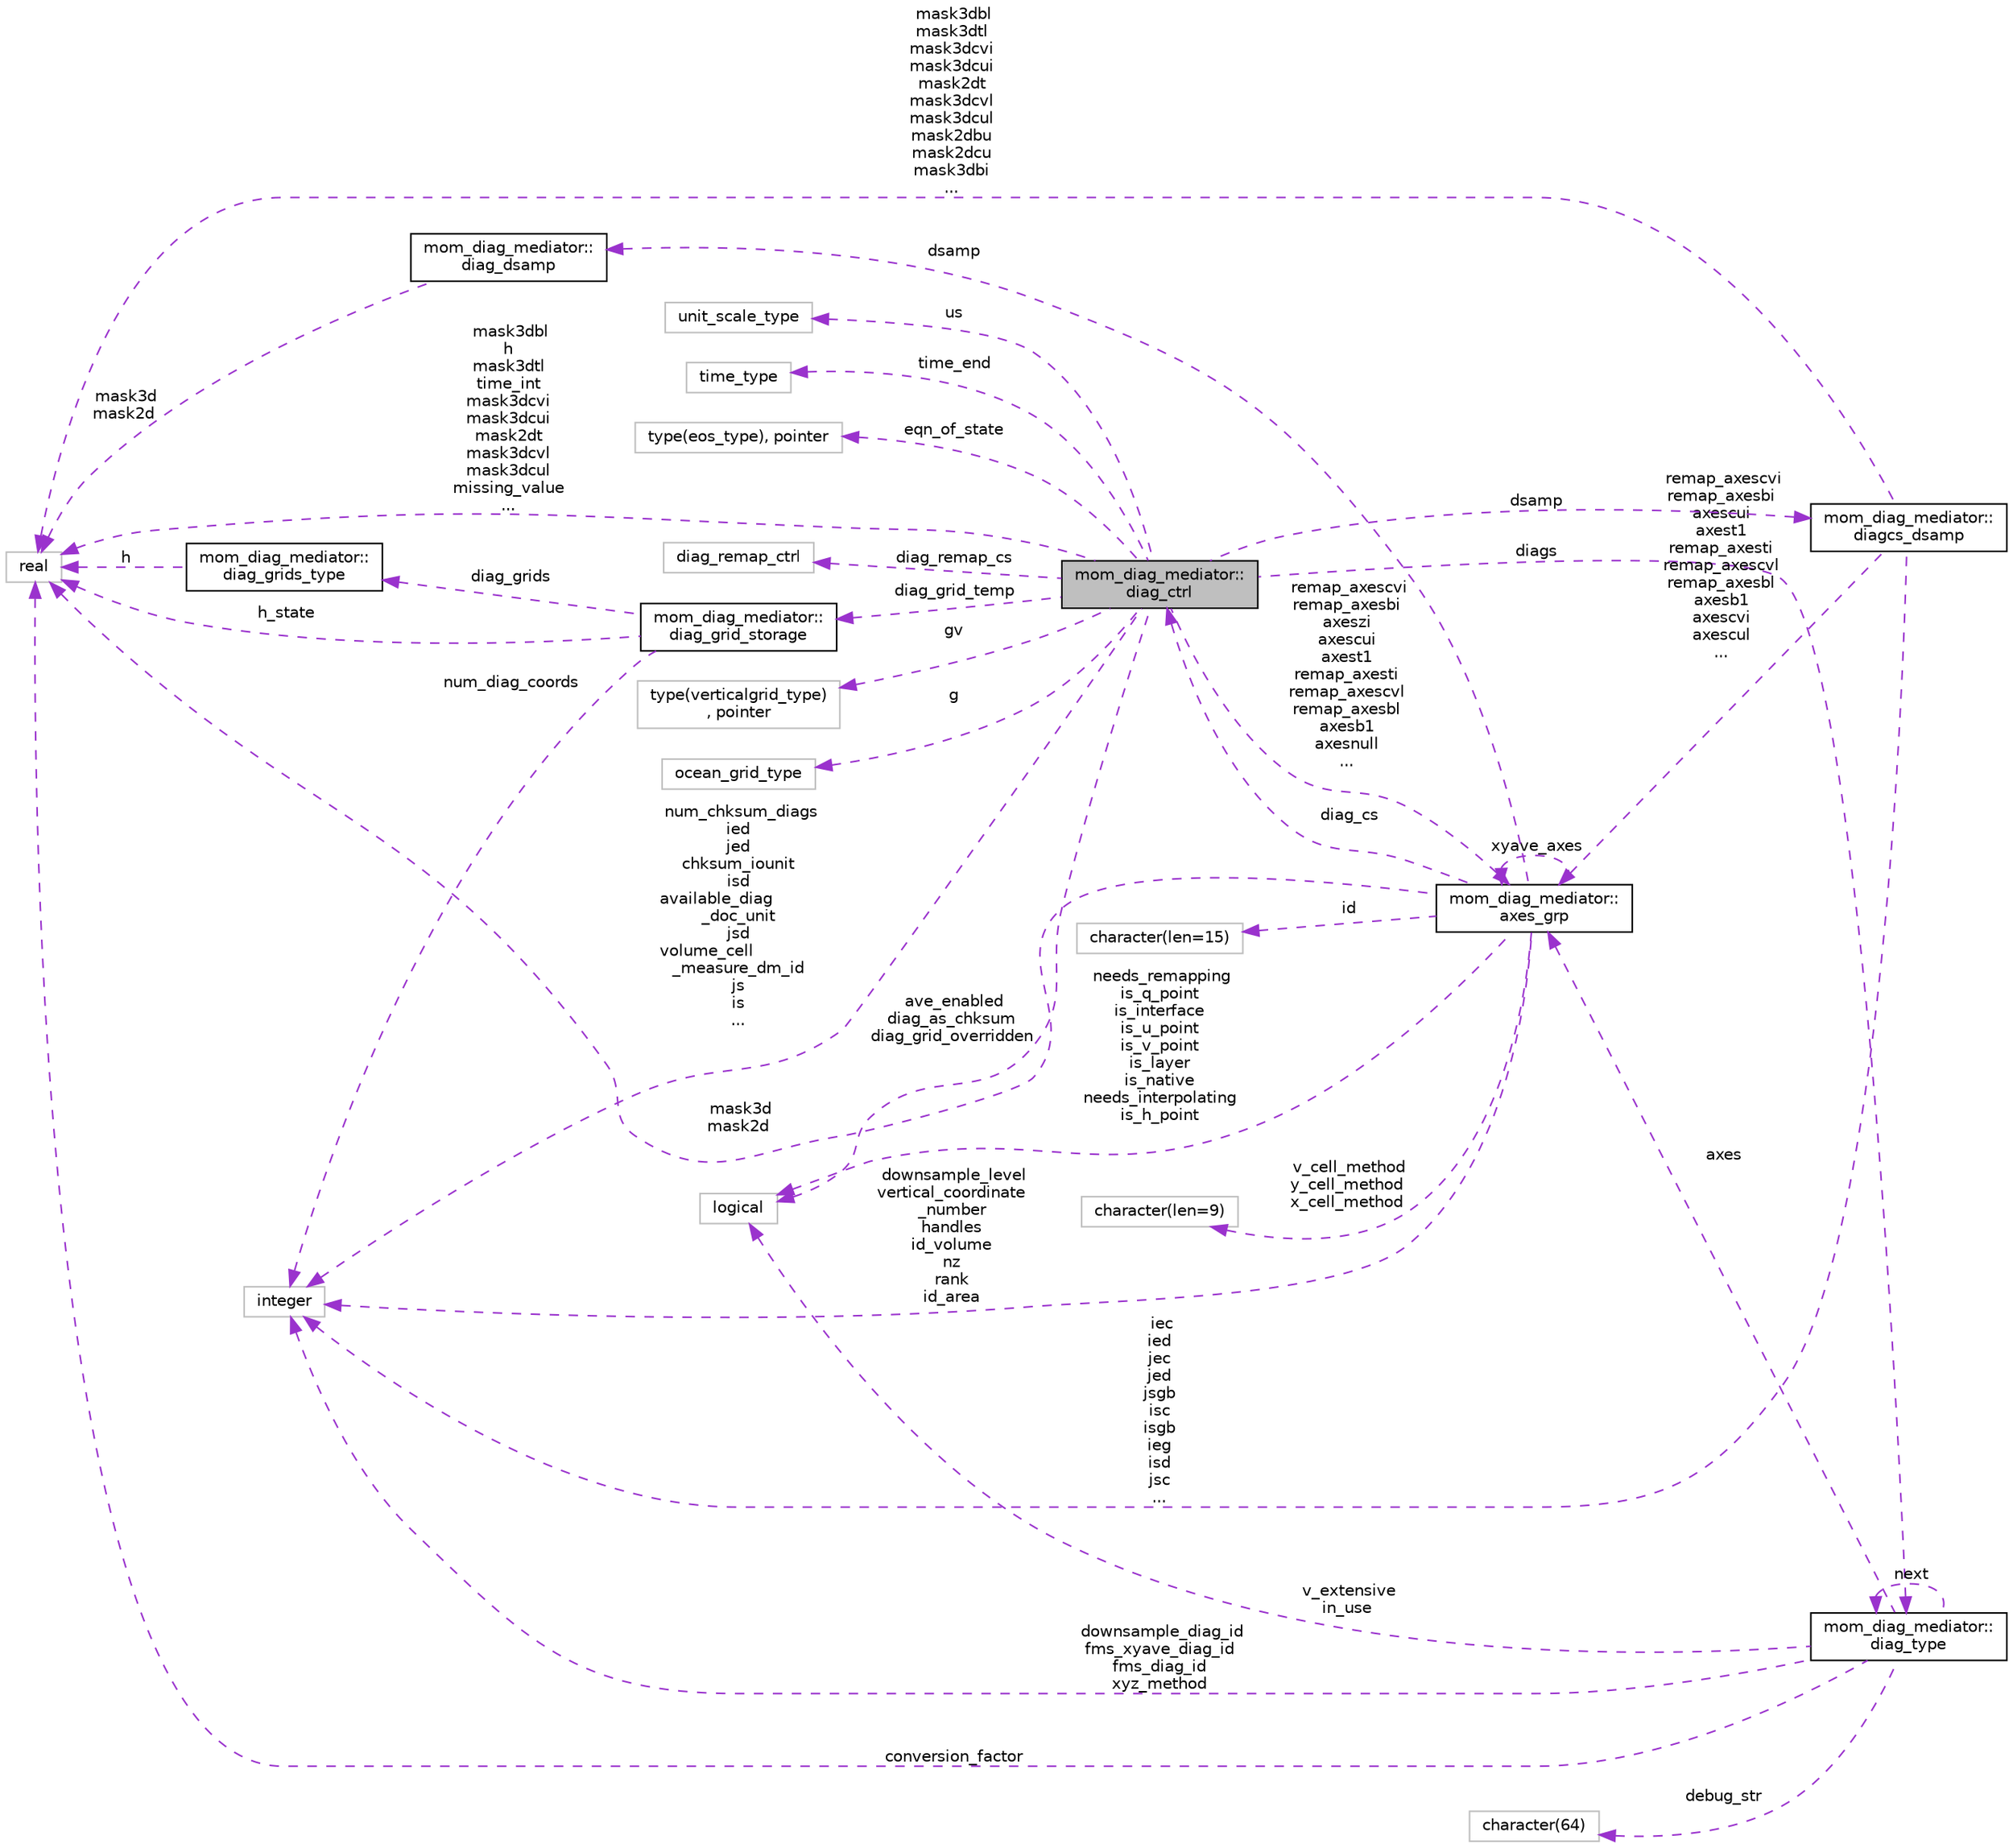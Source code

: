 digraph "mom_diag_mediator::diag_ctrl"
{
 // INTERACTIVE_SVG=YES
 // LATEX_PDF_SIZE
  edge [fontname="Helvetica",fontsize="10",labelfontname="Helvetica",labelfontsize="10"];
  node [fontname="Helvetica",fontsize="10",shape=record];
  rankdir="LR";
  Node1 [label="mom_diag_mediator::\ldiag_ctrl",height=0.2,width=0.4,color="black", fillcolor="grey75", style="filled", fontcolor="black",tooltip="The following data type a list of diagnostic fields an their variants, as well as variables that cont..."];
  Node2 -> Node1 [dir="back",color="darkorchid3",fontsize="10",style="dashed",label=" ave_enabled\ndiag_as_chksum\ndiag_grid_overridden" ,fontname="Helvetica"];
  Node2 [label="logical",height=0.2,width=0.4,color="grey75", fillcolor="white", style="filled",tooltip=" "];
  Node3 -> Node1 [dir="back",color="darkorchid3",fontsize="10",style="dashed",label=" us" ,fontname="Helvetica"];
  Node3 [label="unit_scale_type",height=0.2,width=0.4,color="grey75", fillcolor="white", style="filled",tooltip=" "];
  Node4 -> Node1 [dir="back",color="darkorchid3",fontsize="10",style="dashed",label=" diag_grid_temp" ,fontname="Helvetica"];
  Node4 [label="mom_diag_mediator::\ldiag_grid_storage",height=0.2,width=0.4,color="black", fillcolor="white", style="filled",URL="$structmom__diag__mediator_1_1diag__grid__storage.html",tooltip="Stores all the remapping grids and the model's native space thicknesses."];
  Node5 -> Node4 [dir="back",color="darkorchid3",fontsize="10",style="dashed",label=" diag_grids" ,fontname="Helvetica"];
  Node5 [label="mom_diag_mediator::\ldiag_grids_type",height=0.2,width=0.4,color="black", fillcolor="white", style="filled",URL="$structmom__diag__mediator_1_1diag__grids__type.html",tooltip="Contains an array to store a diagnostic target grid."];
  Node6 -> Node5 [dir="back",color="darkorchid3",fontsize="10",style="dashed",label=" h" ,fontname="Helvetica"];
  Node6 [label="real",height=0.2,width=0.4,color="grey75", fillcolor="white", style="filled",tooltip=" "];
  Node6 -> Node4 [dir="back",color="darkorchid3",fontsize="10",style="dashed",label=" h_state" ,fontname="Helvetica"];
  Node7 -> Node4 [dir="back",color="darkorchid3",fontsize="10",style="dashed",label=" num_diag_coords" ,fontname="Helvetica"];
  Node7 [label="integer",height=0.2,width=0.4,color="grey75", fillcolor="white", style="filled",tooltip=" "];
  Node8 -> Node1 [dir="back",color="darkorchid3",fontsize="10",style="dashed",label=" diags" ,fontname="Helvetica"];
  Node8 [label="mom_diag_mediator::\ldiag_type",height=0.2,width=0.4,color="black", fillcolor="white", style="filled",URL="$structmom__diag__mediator_1_1diag__type.html",tooltip="This type is used to represent a diagnostic at the diag_mediator level."];
  Node2 -> Node8 [dir="back",color="darkorchid3",fontsize="10",style="dashed",label=" v_extensive\nin_use" ,fontname="Helvetica"];
  Node8 -> Node8 [dir="back",color="darkorchid3",fontsize="10",style="dashed",label=" next" ,fontname="Helvetica"];
  Node9 -> Node8 [dir="back",color="darkorchid3",fontsize="10",style="dashed",label=" debug_str" ,fontname="Helvetica"];
  Node9 [label="character(64)",height=0.2,width=0.4,color="grey75", fillcolor="white", style="filled",tooltip=" "];
  Node10 -> Node8 [dir="back",color="darkorchid3",fontsize="10",style="dashed",label=" axes" ,fontname="Helvetica"];
  Node10 [label="mom_diag_mediator::\laxes_grp",height=0.2,width=0.4,color="black", fillcolor="white", style="filled",URL="$structmom__diag__mediator_1_1axes__grp.html",tooltip="A group of 1D axes that comprise a 1D/2D/3D mesh."];
  Node2 -> Node10 [dir="back",color="darkorchid3",fontsize="10",style="dashed",label=" needs_remapping\nis_q_point\nis_interface\nis_u_point\nis_v_point\nis_layer\nis_native\nneeds_interpolating\nis_h_point" ,fontname="Helvetica"];
  Node1 -> Node10 [dir="back",color="darkorchid3",fontsize="10",style="dashed",label=" diag_cs" ,fontname="Helvetica"];
  Node11 -> Node10 [dir="back",color="darkorchid3",fontsize="10",style="dashed",label=" v_cell_method\ny_cell_method\nx_cell_method" ,fontname="Helvetica"];
  Node11 [label="character(len=9)",height=0.2,width=0.4,color="grey75", fillcolor="white", style="filled",tooltip=" "];
  Node10 -> Node10 [dir="back",color="darkorchid3",fontsize="10",style="dashed",label=" xyave_axes" ,fontname="Helvetica"];
  Node6 -> Node10 [dir="back",color="darkorchid3",fontsize="10",style="dashed",label=" mask3d\nmask2d" ,fontname="Helvetica"];
  Node7 -> Node10 [dir="back",color="darkorchid3",fontsize="10",style="dashed",label=" downsample_level\nvertical_coordinate\l_number\nhandles\nid_volume\nnz\nrank\nid_area" ,fontname="Helvetica"];
  Node12 -> Node10 [dir="back",color="darkorchid3",fontsize="10",style="dashed",label=" id" ,fontname="Helvetica"];
  Node12 [label="character(len=15)",height=0.2,width=0.4,color="grey75", fillcolor="white", style="filled",tooltip=" "];
  Node13 -> Node10 [dir="back",color="darkorchid3",fontsize="10",style="dashed",label=" dsamp" ,fontname="Helvetica"];
  Node13 [label="mom_diag_mediator::\ldiag_dsamp",height=0.2,width=0.4,color="black", fillcolor="white", style="filled",URL="$structmom__diag__mediator_1_1diag__dsamp.html",tooltip="Contained for down sampled masks."];
  Node6 -> Node13 [dir="back",color="darkorchid3",fontsize="10",style="dashed",label=" mask3d\nmask2d" ,fontname="Helvetica"];
  Node6 -> Node8 [dir="back",color="darkorchid3",fontsize="10",style="dashed",label=" conversion_factor" ,fontname="Helvetica"];
  Node7 -> Node8 [dir="back",color="darkorchid3",fontsize="10",style="dashed",label=" downsample_diag_id\nfms_xyave_diag_id\nfms_diag_id\nxyz_method" ,fontname="Helvetica"];
  Node14 -> Node1 [dir="back",color="darkorchid3",fontsize="10",style="dashed",label=" time_end" ,fontname="Helvetica"];
  Node14 [label="time_type",height=0.2,width=0.4,color="grey75", fillcolor="white", style="filled",tooltip=" "];
  Node15 -> Node1 [dir="back",color="darkorchid3",fontsize="10",style="dashed",label=" eqn_of_state" ,fontname="Helvetica"];
  Node15 [label="type(eos_type), pointer",height=0.2,width=0.4,color="grey75", fillcolor="white", style="filled",tooltip=" "];
  Node16 -> Node1 [dir="back",color="darkorchid3",fontsize="10",style="dashed",label=" diag_remap_cs" ,fontname="Helvetica"];
  Node16 [label="diag_remap_ctrl",height=0.2,width=0.4,color="grey75", fillcolor="white", style="filled",tooltip=" "];
  Node17 -> Node1 [dir="back",color="darkorchid3",fontsize="10",style="dashed",label=" dsamp" ,fontname="Helvetica"];
  Node17 [label="mom_diag_mediator::\ldiagcs_dsamp",height=0.2,width=0.4,color="black", fillcolor="white", style="filled",URL="$structmom__diag__mediator_1_1diagcs__dsamp.html",tooltip="Container for down sampling information."];
  Node10 -> Node17 [dir="back",color="darkorchid3",fontsize="10",style="dashed",label=" remap_axescvi\nremap_axesbi\naxescui\naxest1\nremap_axesti\nremap_axescvl\nremap_axesbl\naxesb1\naxescvi\naxescul\n..." ,fontname="Helvetica"];
  Node6 -> Node17 [dir="back",color="darkorchid3",fontsize="10",style="dashed",label=" mask3dbl\nmask3dtl\nmask3dcvi\nmask3dcui\nmask2dt\nmask3dcvl\nmask3dcul\nmask2dbu\nmask2dcu\nmask3dbi\n..." ,fontname="Helvetica"];
  Node7 -> Node17 [dir="back",color="darkorchid3",fontsize="10",style="dashed",label=" iec\nied\njec\njed\njsgb\nisc\nisgb\nieg\nisd\njsc\n..." ,fontname="Helvetica"];
  Node10 -> Node1 [dir="back",color="darkorchid3",fontsize="10",style="dashed",label=" remap_axescvi\nremap_axesbi\naxeszi\naxescui\naxest1\nremap_axesti\nremap_axescvl\nremap_axesbl\naxesb1\naxesnull\n..." ,fontname="Helvetica"];
  Node18 -> Node1 [dir="back",color="darkorchid3",fontsize="10",style="dashed",label=" gv" ,fontname="Helvetica"];
  Node18 [label="type(verticalgrid_type)\l, pointer",height=0.2,width=0.4,color="grey75", fillcolor="white", style="filled",tooltip=" "];
  Node19 -> Node1 [dir="back",color="darkorchid3",fontsize="10",style="dashed",label=" g" ,fontname="Helvetica"];
  Node19 [label="ocean_grid_type",height=0.2,width=0.4,color="grey75", fillcolor="white", style="filled",tooltip=" "];
  Node6 -> Node1 [dir="back",color="darkorchid3",fontsize="10",style="dashed",label=" mask3dbl\nh\nmask3dtl\ntime_int\nmask3dcvi\nmask3dcui\nmask2dt\nmask3dcvl\nmask3dcul\nmissing_value\n..." ,fontname="Helvetica"];
  Node7 -> Node1 [dir="back",color="darkorchid3",fontsize="10",style="dashed",label=" num_chksum_diags\nied\njed\nchksum_iounit\nisd\navailable_diag\l_doc_unit\njsd\nvolume_cell\l_measure_dm_id\njs\nis\n..." ,fontname="Helvetica"];
}
